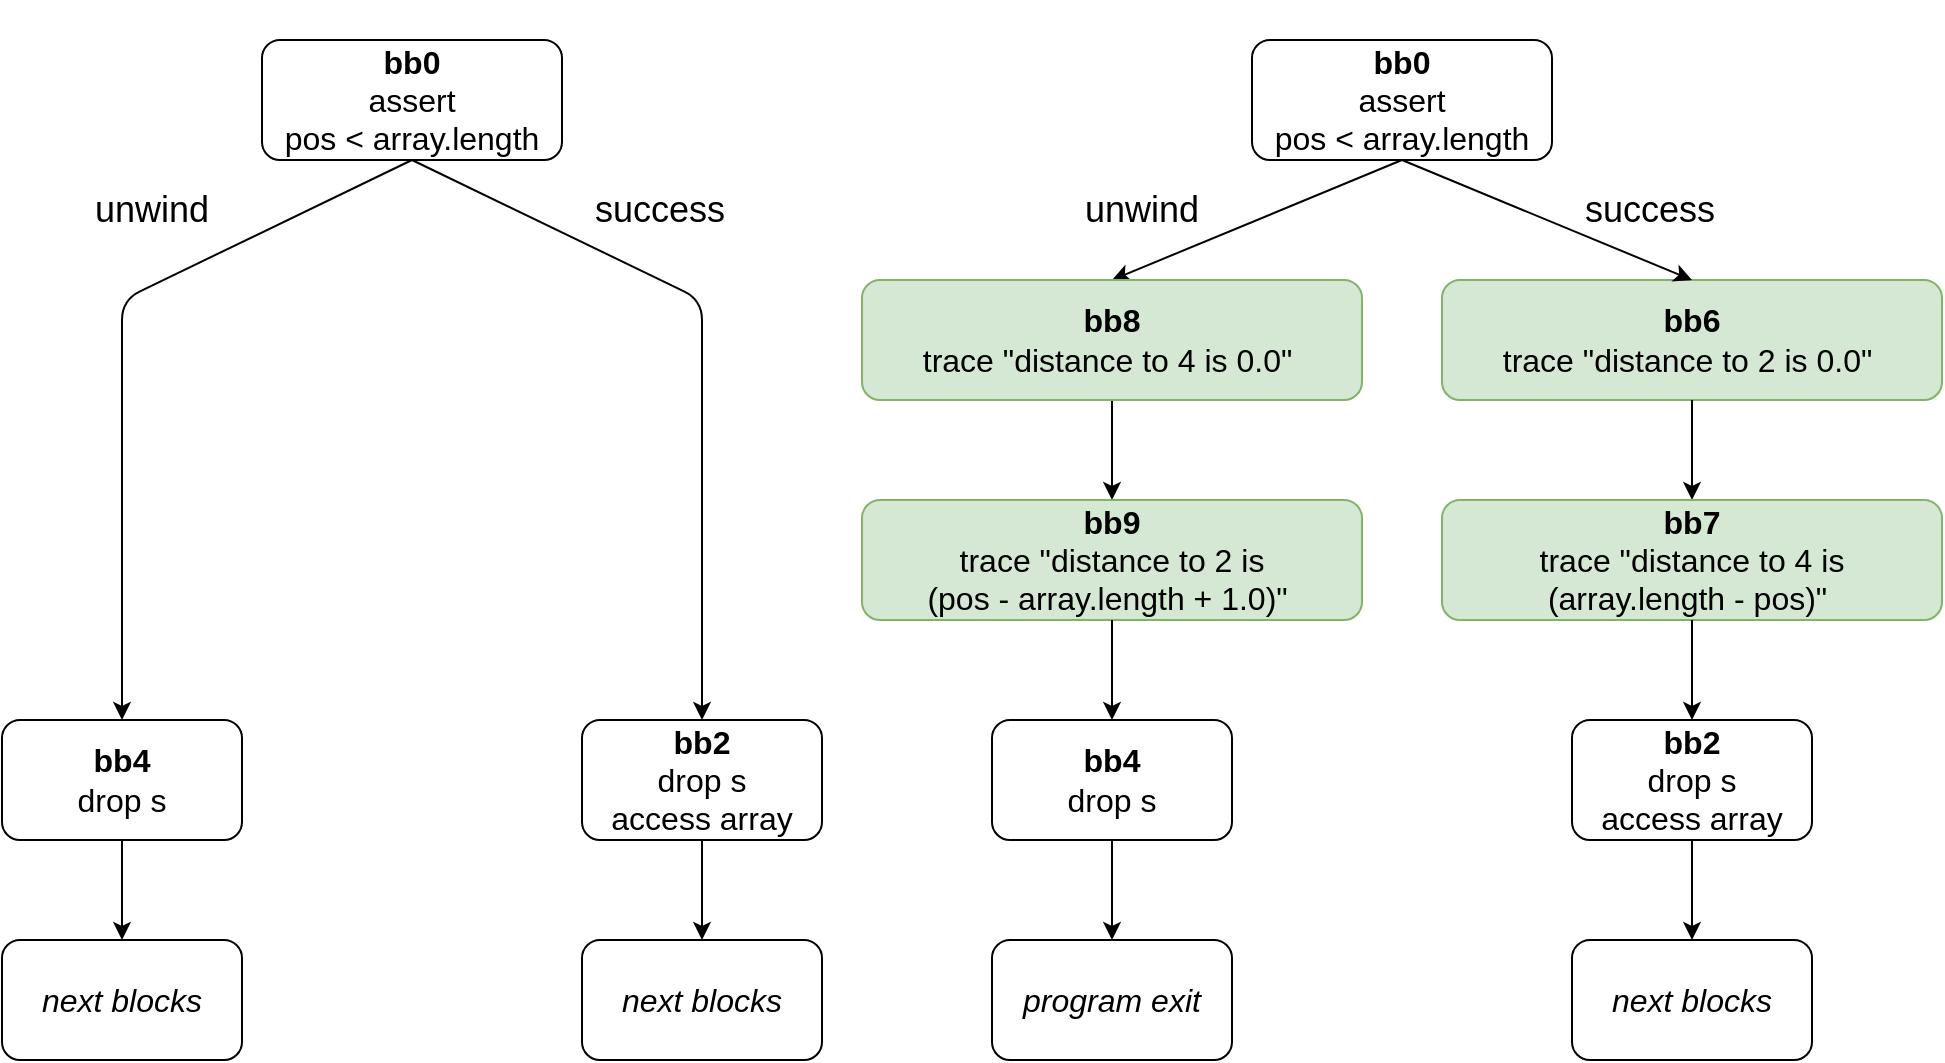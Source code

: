 <mxfile version="18.0.1" type="device"><diagram id="mtKesNsxuVSY4DAXMG3T" name="Page-1"><mxGraphModel dx="1933" dy="997" grid="1" gridSize="10" guides="1" tooltips="1" connect="1" arrows="1" fold="1" page="1" pageScale="1" pageWidth="827" pageHeight="1169" math="0" shadow="0"><root><mxCell id="0"/><mxCell id="1" parent="0"/><mxCell id="v6j9mXJMksomTZe7uBYo-1" value="&lt;font size=&quot;3&quot;&gt;&lt;b&gt;bb0&lt;/b&gt;&lt;br&gt;assert &lt;br&gt;pos &amp;lt; array.length&lt;br&gt;&lt;/font&gt;" style="rounded=1;whiteSpace=wrap;html=1;" parent="1" vertex="1"><mxGeometry x="185" y="160" width="150" height="60" as="geometry"/></mxCell><mxCell id="v6j9mXJMksomTZe7uBYo-3" value="" style="endArrow=classic;html=1;rounded=0;fontSize=18;exitX=0.5;exitY=1;exitDx=0;exitDy=0;entryX=0.5;entryY=0;entryDx=0;entryDy=0;" parent="1" source="v6j9mXJMksomTZe7uBYo-1" target="v6j9mXJMksomTZe7uBYo-17" edge="1"><mxGeometry width="50" height="50" relative="1" as="geometry"><mxPoint x="140" y="440" as="sourcePoint"/><mxPoint x="135" y="320" as="targetPoint"/></mxGeometry></mxCell><mxCell id="v6j9mXJMksomTZe7uBYo-4" value="&lt;font size=&quot;3&quot;&gt;&lt;b&gt;bb6&lt;/b&gt;&lt;br&gt;trace &quot;distance to 2 is 0.0&quot;&amp;nbsp;&lt;br&gt;&lt;/font&gt;" style="rounded=1;whiteSpace=wrap;html=1;fillColor=#d5e8d4;strokeColor=#82b366;" parent="1" vertex="1"><mxGeometry x="280" y="280" width="250" height="60" as="geometry"/></mxCell><mxCell id="v6j9mXJMksomTZe7uBYo-5" value="" style="endArrow=classic;html=1;rounded=0;fontSize=18;exitX=0.5;exitY=1;exitDx=0;exitDy=0;entryX=0.5;entryY=0;entryDx=0;entryDy=0;" parent="1" source="v6j9mXJMksomTZe7uBYo-1" target="v6j9mXJMksomTZe7uBYo-4" edge="1"><mxGeometry width="50" height="50" relative="1" as="geometry"><mxPoint x="380" y="390" as="sourcePoint"/><mxPoint x="430" y="340" as="targetPoint"/></mxGeometry></mxCell><mxCell id="v6j9mXJMksomTZe7uBYo-6" value="success" style="text;html=1;strokeColor=none;fillColor=none;align=center;verticalAlign=middle;whiteSpace=wrap;rounded=0;fontSize=18;" parent="1" vertex="1"><mxGeometry x="354" y="230" width="60" height="30" as="geometry"/></mxCell><mxCell id="v6j9mXJMksomTZe7uBYo-7" value="unwind" style="text;html=1;strokeColor=none;fillColor=none;align=center;verticalAlign=middle;whiteSpace=wrap;rounded=0;fontSize=18;" parent="1" vertex="1"><mxGeometry x="100" y="230" width="60" height="30" as="geometry"/></mxCell><mxCell id="v6j9mXJMksomTZe7uBYo-8" value="&lt;font size=&quot;3&quot;&gt;&lt;b&gt;bb4&lt;/b&gt;&lt;br&gt;drop s&lt;br&gt;&lt;/font&gt;" style="rounded=1;whiteSpace=wrap;html=1;" parent="1" vertex="1"><mxGeometry x="55" y="500" width="120" height="60" as="geometry"/></mxCell><mxCell id="v6j9mXJMksomTZe7uBYo-9" value="&lt;font size=&quot;3&quot;&gt;&lt;b&gt;bb2&lt;/b&gt;&lt;br&gt;drop s&lt;br&gt;access array&lt;br&gt;&lt;/font&gt;" style="rounded=1;whiteSpace=wrap;html=1;" parent="1" vertex="1"><mxGeometry x="345" y="500" width="120" height="60" as="geometry"/></mxCell><mxCell id="v6j9mXJMksomTZe7uBYo-12" value="&lt;font size=&quot;3&quot;&gt;&lt;i&gt;program exit&lt;/i&gt;&lt;br&gt;&lt;/font&gt;" style="rounded=1;whiteSpace=wrap;html=1;" parent="1" vertex="1"><mxGeometry x="55" y="610" width="120" height="60" as="geometry"/></mxCell><mxCell id="v6j9mXJMksomTZe7uBYo-13" value="" style="endArrow=classic;html=1;rounded=0;fontSize=18;exitX=0.5;exitY=1;exitDx=0;exitDy=0;entryX=0.5;entryY=0;entryDx=0;entryDy=0;" parent="1" source="v6j9mXJMksomTZe7uBYo-17" target="v6j9mXJMksomTZe7uBYo-18" edge="1"><mxGeometry width="50" height="50" relative="1" as="geometry"><mxPoint x="135" y="380" as="sourcePoint"/><mxPoint x="135" y="450" as="targetPoint"/></mxGeometry></mxCell><mxCell id="v6j9mXJMksomTZe7uBYo-14" value="" style="endArrow=classic;html=1;rounded=0;fontSize=18;exitX=0.5;exitY=1;exitDx=0;exitDy=0;entryX=0.5;entryY=0;entryDx=0;entryDy=0;" parent="1" source="v6j9mXJMksomTZe7uBYo-4" target="v6j9mXJMksomTZe7uBYo-16" edge="1"><mxGeometry width="50" height="50" relative="1" as="geometry"><mxPoint x="580" y="530" as="sourcePoint"/><mxPoint x="420" y="450" as="targetPoint"/></mxGeometry></mxCell><mxCell id="v6j9mXJMksomTZe7uBYo-16" value="&lt;font size=&quot;3&quot;&gt;&lt;b&gt;bb7&lt;/b&gt;&lt;br&gt;trace &quot;distance to 4 is &lt;br&gt;(array.length - pos)&quot;&amp;nbsp;&lt;br&gt;&lt;/font&gt;" style="rounded=1;whiteSpace=wrap;html=1;fillColor=#d5e8d4;strokeColor=#82b366;" parent="1" vertex="1"><mxGeometry x="280" y="390" width="250" height="60" as="geometry"/></mxCell><mxCell id="v6j9mXJMksomTZe7uBYo-17" value="&lt;font size=&quot;3&quot;&gt;&lt;b&gt;bb8&lt;/b&gt;&lt;br&gt;trace &quot;distance to 4 is 0.0&quot;&amp;nbsp;&lt;br&gt;&lt;/font&gt;" style="rounded=1;whiteSpace=wrap;html=1;fillColor=#d5e8d4;strokeColor=#82b366;" parent="1" vertex="1"><mxGeometry x="-10" y="280" width="250" height="60" as="geometry"/></mxCell><mxCell id="v6j9mXJMksomTZe7uBYo-18" value="&lt;font size=&quot;3&quot;&gt;&lt;b&gt;bb9&lt;/b&gt;&lt;br&gt;trace &quot;distance to 2 is &lt;br&gt;(pos - array.length + 1.0)&quot;&amp;nbsp;&lt;br&gt;&lt;/font&gt;" style="rounded=1;whiteSpace=wrap;html=1;fillColor=#d5e8d4;strokeColor=#82b366;" parent="1" vertex="1"><mxGeometry x="-10" y="390" width="250" height="60" as="geometry"/></mxCell><mxCell id="v6j9mXJMksomTZe7uBYo-19" value="" style="endArrow=classic;html=1;rounded=0;fontSize=18;exitX=0.5;exitY=1;exitDx=0;exitDy=0;entryX=0.5;entryY=0;entryDx=0;entryDy=0;" parent="1" source="v6j9mXJMksomTZe7uBYo-18" target="v6j9mXJMksomTZe7uBYo-8" edge="1"><mxGeometry width="50" height="50" relative="1" as="geometry"><mxPoint x="-70" y="680" as="sourcePoint"/><mxPoint x="-20" y="630" as="targetPoint"/></mxGeometry></mxCell><mxCell id="v6j9mXJMksomTZe7uBYo-20" value="" style="endArrow=classic;html=1;rounded=0;fontSize=18;exitX=0.5;exitY=1;exitDx=0;exitDy=0;entryX=0.5;entryY=0;entryDx=0;entryDy=0;" parent="1" source="v6j9mXJMksomTZe7uBYo-16" target="v6j9mXJMksomTZe7uBYo-9" edge="1"><mxGeometry width="50" height="50" relative="1" as="geometry"><mxPoint x="394.5" y="540" as="sourcePoint"/><mxPoint x="394.5" y="600" as="targetPoint"/></mxGeometry></mxCell><mxCell id="v6j9mXJMksomTZe7uBYo-21" value="" style="endArrow=classic;html=1;rounded=0;fontSize=18;exitX=0.5;exitY=1;exitDx=0;exitDy=0;entryX=0.5;entryY=0;entryDx=0;entryDy=0;" parent="1" source="v6j9mXJMksomTZe7uBYo-8" target="v6j9mXJMksomTZe7uBYo-12" edge="1"><mxGeometry width="50" height="50" relative="1" as="geometry"><mxPoint x="30" y="700" as="sourcePoint"/><mxPoint x="80" y="650" as="targetPoint"/></mxGeometry></mxCell><mxCell id="v6j9mXJMksomTZe7uBYo-22" value="" style="endArrow=classic;html=1;rounded=0;fontSize=18;exitX=0.5;exitY=1;exitDx=0;exitDy=0;entryX=0.5;entryY=0;entryDx=0;entryDy=0;" parent="1" source="v6j9mXJMksomTZe7uBYo-9" target="s0v0_Ke3-0rXSa0jnAtA-1" edge="1"><mxGeometry width="50" height="50" relative="1" as="geometry"><mxPoint x="460" y="650" as="sourcePoint"/><mxPoint x="405" y="610" as="targetPoint"/></mxGeometry></mxCell><mxCell id="v6j9mXJMksomTZe7uBYo-23" value="" style="rounded=0;whiteSpace=wrap;html=1;fontSize=18;fillColor=none;strokeColor=none;" parent="1" vertex="1"><mxGeometry x="200" y="140" width="120" height="10" as="geometry"/></mxCell><mxCell id="s0v0_Ke3-0rXSa0jnAtA-1" value="&lt;font size=&quot;3&quot;&gt;&lt;i&gt;next blocks&lt;/i&gt;&lt;br&gt;&lt;/font&gt;" style="rounded=1;whiteSpace=wrap;html=1;" parent="1" vertex="1"><mxGeometry x="345" y="610" width="120" height="60" as="geometry"/></mxCell><mxCell id="KDstbgXNyEojh9nRoi5r-18" value="&lt;font size=&quot;3&quot;&gt;&lt;b&gt;bb0&lt;/b&gt;&lt;br&gt;assert &lt;br&gt;pos &amp;lt; array.length&lt;br&gt;&lt;/font&gt;" style="rounded=1;whiteSpace=wrap;html=1;" parent="1" vertex="1"><mxGeometry x="-310" y="160" width="150" height="60" as="geometry"/></mxCell><mxCell id="KDstbgXNyEojh9nRoi5r-19" value="" style="endArrow=classic;html=1;rounded=1;fontSize=18;exitX=0.5;exitY=1;exitDx=0;exitDy=0;entryX=0.5;entryY=0;entryDx=0;entryDy=0;" parent="1" source="KDstbgXNyEojh9nRoi5r-18" target="KDstbgXNyEojh9nRoi5r-24" edge="1"><mxGeometry width="50" height="50" relative="1" as="geometry"><mxPoint x="-355" y="440" as="sourcePoint"/><mxPoint x="-380" y="280" as="targetPoint"/><Array as="points"><mxPoint x="-380" y="290"/></Array></mxGeometry></mxCell><mxCell id="KDstbgXNyEojh9nRoi5r-21" value="" style="endArrow=classic;html=1;rounded=1;fontSize=18;exitX=0.5;exitY=1;exitDx=0;exitDy=0;entryX=0.5;entryY=0;entryDx=0;entryDy=0;" parent="1" source="KDstbgXNyEojh9nRoi5r-18" target="KDstbgXNyEojh9nRoi5r-25" edge="1"><mxGeometry width="50" height="50" relative="1" as="geometry"><mxPoint x="-115" y="390" as="sourcePoint"/><mxPoint x="-90" y="280" as="targetPoint"/><Array as="points"><mxPoint x="-90" y="290"/></Array></mxGeometry></mxCell><mxCell id="KDstbgXNyEojh9nRoi5r-22" value="success" style="text;html=1;strokeColor=none;fillColor=none;align=center;verticalAlign=middle;whiteSpace=wrap;rounded=0;fontSize=18;" parent="1" vertex="1"><mxGeometry x="-141" y="230" width="60" height="30" as="geometry"/></mxCell><mxCell id="KDstbgXNyEojh9nRoi5r-23" value="unwind" style="text;html=1;strokeColor=none;fillColor=none;align=center;verticalAlign=middle;whiteSpace=wrap;rounded=0;fontSize=18;" parent="1" vertex="1"><mxGeometry x="-395" y="230" width="60" height="30" as="geometry"/></mxCell><mxCell id="KDstbgXNyEojh9nRoi5r-24" value="&lt;font size=&quot;3&quot;&gt;&lt;b&gt;bb4&lt;/b&gt;&lt;br&gt;drop s&lt;br&gt;&lt;/font&gt;" style="rounded=1;whiteSpace=wrap;html=1;" parent="1" vertex="1"><mxGeometry x="-440" y="500" width="120" height="60" as="geometry"/></mxCell><mxCell id="KDstbgXNyEojh9nRoi5r-25" value="&lt;font size=&quot;3&quot;&gt;&lt;b&gt;bb2&lt;/b&gt;&lt;br&gt;drop s&lt;br&gt;access array&lt;br&gt;&lt;/font&gt;" style="rounded=1;whiteSpace=wrap;html=1;" parent="1" vertex="1"><mxGeometry x="-150" y="500" width="120" height="60" as="geometry"/></mxCell><mxCell id="KDstbgXNyEojh9nRoi5r-26" value="&lt;font size=&quot;3&quot;&gt;&lt;i&gt;next blocks&lt;/i&gt;&lt;br&gt;&lt;/font&gt;" style="rounded=1;whiteSpace=wrap;html=1;" parent="1" vertex="1"><mxGeometry x="-440" y="610" width="120" height="60" as="geometry"/></mxCell><mxCell id="KDstbgXNyEojh9nRoi5r-34" value="" style="endArrow=classic;html=1;rounded=0;fontSize=18;exitX=0.5;exitY=1;exitDx=0;exitDy=0;entryX=0.5;entryY=0;entryDx=0;entryDy=0;" parent="1" source="KDstbgXNyEojh9nRoi5r-24" target="KDstbgXNyEojh9nRoi5r-26" edge="1"><mxGeometry width="50" height="50" relative="1" as="geometry"><mxPoint x="-465" y="700" as="sourcePoint"/><mxPoint x="-415" y="650" as="targetPoint"/></mxGeometry></mxCell><mxCell id="KDstbgXNyEojh9nRoi5r-35" value="" style="endArrow=classic;html=1;rounded=0;fontSize=18;exitX=0.5;exitY=1;exitDx=0;exitDy=0;entryX=0.5;entryY=0;entryDx=0;entryDy=0;" parent="1" source="KDstbgXNyEojh9nRoi5r-25" target="KDstbgXNyEojh9nRoi5r-37" edge="1"><mxGeometry width="50" height="50" relative="1" as="geometry"><mxPoint x="-35" y="650" as="sourcePoint"/><mxPoint x="-90" y="610" as="targetPoint"/></mxGeometry></mxCell><mxCell id="KDstbgXNyEojh9nRoi5r-36" value="" style="rounded=0;whiteSpace=wrap;html=1;fontSize=18;fillColor=none;strokeColor=none;" parent="1" vertex="1"><mxGeometry x="-295" y="140" width="120" height="10" as="geometry"/></mxCell><mxCell id="KDstbgXNyEojh9nRoi5r-37" value="&lt;font size=&quot;3&quot;&gt;&lt;i&gt;next blocks&lt;/i&gt;&lt;br&gt;&lt;/font&gt;" style="rounded=1;whiteSpace=wrap;html=1;" parent="1" vertex="1"><mxGeometry x="-150" y="610" width="120" height="60" as="geometry"/></mxCell></root></mxGraphModel></diagram></mxfile>